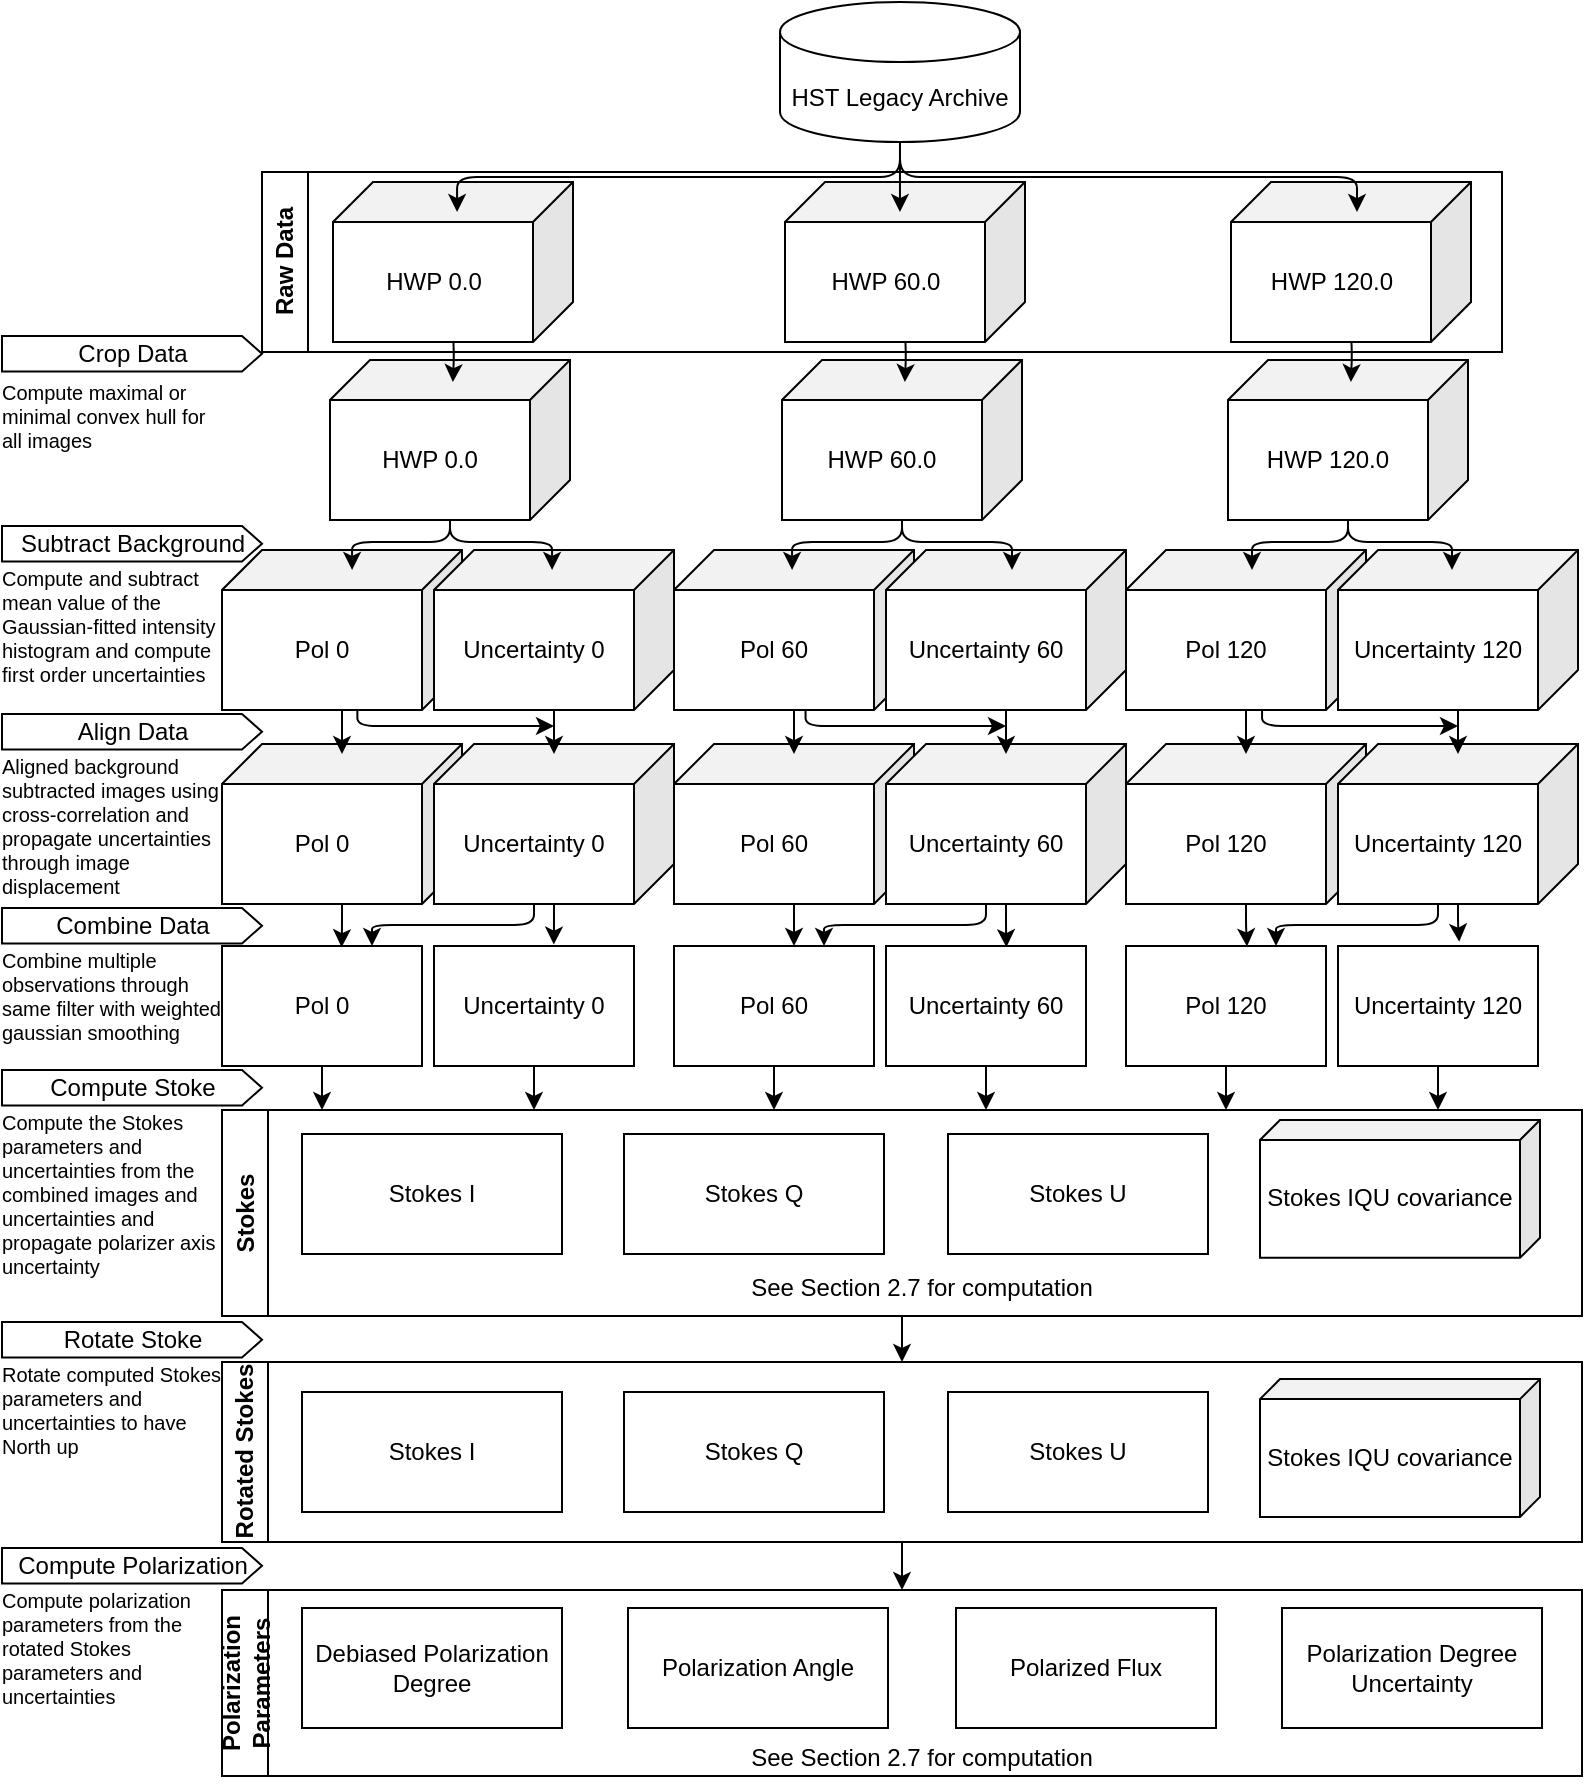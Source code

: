 <mxfile>
    <diagram id="CtGNTGl2CvL_PHKWBocC" name="Page-1">
        <mxGraphModel dx="1982" dy="1180" grid="1" gridSize="10" guides="1" tooltips="1" connect="1" arrows="1" fold="1" page="1" pageScale="1" pageWidth="827" pageHeight="1169" math="0" shadow="0">
            <root>
                <mxCell id="0"/>
                <mxCell id="1" parent="0"/>
                <mxCell id="2" value="Raw Data" style="swimlane;horizontal=0;whiteSpace=wrap;html=1;container=0;" parent="1" vertex="1">
                    <mxGeometry x="140" y="98" width="620" height="90" as="geometry">
                        <mxRectangle x="111" y="160" width="40" height="80" as="alternateBounds"/>
                    </mxGeometry>
                </mxCell>
                <mxCell id="13" value="HST Legacy Archive" style="shape=cylinder3;whiteSpace=wrap;html=1;boundedLbl=1;backgroundOutline=1;size=15;" parent="1" vertex="1">
                    <mxGeometry x="399" y="13" width="120" height="70" as="geometry"/>
                </mxCell>
                <mxCell id="152" style="edgeStyle=elbowEdgeStyle;elbow=vertical;html=1;entryX=0.605;entryY=0.004;entryDx=0;entryDy=0;entryPerimeter=0;" parent="1" source="38" target="113" edge="1">
                    <mxGeometry relative="1" as="geometry"/>
                </mxCell>
                <mxCell id="38" value="Pol 120" style="shape=cube;whiteSpace=wrap;html=1;boundedLbl=1;backgroundOutline=1;darkOpacity=0.05;darkOpacity2=0.1;movable=1;resizable=1;rotatable=1;deletable=1;editable=1;connectable=1;container=0;flipH=1;" parent="1" vertex="1">
                    <mxGeometry x="572" y="384" width="120" height="80" as="geometry"/>
                </mxCell>
                <mxCell id="149" style="edgeStyle=elbowEdgeStyle;elbow=vertical;html=1;entryX=0.6;entryY=0;entryDx=0;entryDy=0;entryPerimeter=0;" parent="1" source="34" target="111" edge="1">
                    <mxGeometry relative="1" as="geometry"/>
                </mxCell>
                <mxCell id="34" value="Pol 60" style="shape=cube;whiteSpace=wrap;html=1;boundedLbl=1;backgroundOutline=1;darkOpacity=0.05;darkOpacity2=0.1;movable=1;resizable=1;rotatable=1;deletable=1;editable=1;connectable=1;container=0;flipH=1;" parent="1" vertex="1">
                    <mxGeometry x="346" y="384" width="120" height="80" as="geometry"/>
                </mxCell>
                <mxCell id="141" style="edgeStyle=elbowEdgeStyle;elbow=vertical;html=1;entryX=0.598;entryY=0.01;entryDx=0;entryDy=0;entryPerimeter=0;" parent="1" source="6" target="106" edge="1">
                    <mxGeometry relative="1" as="geometry"/>
                </mxCell>
                <mxCell id="6" value="Pol 0" style="shape=cube;whiteSpace=wrap;html=1;boundedLbl=1;backgroundOutline=1;darkOpacity=0.05;darkOpacity2=0.1;movable=1;resizable=1;rotatable=1;deletable=1;editable=1;connectable=1;container=0;flipH=1;" parent="1" vertex="1">
                    <mxGeometry x="120" y="384" width="120" height="80" as="geometry"/>
                </mxCell>
                <mxCell id="153" style="edgeStyle=elbowEdgeStyle;elbow=vertical;html=1;entryX=0.606;entryY=-0.036;entryDx=0;entryDy=0;entryPerimeter=0;" parent="1" source="37" target="114" edge="1">
                    <mxGeometry relative="1" as="geometry"/>
                </mxCell>
                <mxCell id="154" style="edgeStyle=elbowEdgeStyle;elbow=vertical;html=1;entryX=0.75;entryY=0;entryDx=0;entryDy=0;exitX=0;exitY=0;exitDx=70;exitDy=80;exitPerimeter=0;" parent="1" source="37" target="113" edge="1">
                    <mxGeometry relative="1" as="geometry"/>
                </mxCell>
                <mxCell id="37" value="Uncertainty 120" style="shape=cube;whiteSpace=wrap;html=1;boundedLbl=1;backgroundOutline=1;darkOpacity=0.05;darkOpacity2=0.1;movable=1;resizable=1;rotatable=1;deletable=1;editable=1;connectable=1;container=0;flipH=1;" parent="1" vertex="1">
                    <mxGeometry x="678" y="384" width="120" height="80" as="geometry"/>
                </mxCell>
                <mxCell id="150" style="edgeStyle=elbowEdgeStyle;elbow=vertical;html=1;entryX=0.602;entryY=0.01;entryDx=0;entryDy=0;entryPerimeter=0;" parent="1" source="33" target="112" edge="1">
                    <mxGeometry relative="1" as="geometry"/>
                </mxCell>
                <mxCell id="155" style="edgeStyle=elbowEdgeStyle;elbow=vertical;html=1;entryX=0.75;entryY=0;entryDx=0;entryDy=0;exitX=0;exitY=0;exitDx=70;exitDy=80;exitPerimeter=0;" parent="1" source="33" target="111" edge="1">
                    <mxGeometry relative="1" as="geometry"/>
                </mxCell>
                <mxCell id="33" value="Uncertainty 60" style="shape=cube;whiteSpace=wrap;html=1;boundedLbl=1;backgroundOutline=1;darkOpacity=0.05;darkOpacity2=0.1;movable=1;resizable=1;rotatable=1;deletable=1;editable=1;connectable=1;container=0;flipH=1;" parent="1" vertex="1">
                    <mxGeometry x="452" y="384" width="120" height="80" as="geometry"/>
                </mxCell>
                <mxCell id="145" style="edgeStyle=elbowEdgeStyle;elbow=vertical;html=1;entryX=0.75;entryY=0;entryDx=0;entryDy=0;exitX=0;exitY=0;exitDx=70;exitDy=80;exitPerimeter=0;" parent="1" source="7" target="106" edge="1">
                    <mxGeometry relative="1" as="geometry"/>
                </mxCell>
                <mxCell id="151" style="edgeStyle=elbowEdgeStyle;elbow=vertical;html=1;entryX=0.599;entryY=-0.012;entryDx=0;entryDy=0;entryPerimeter=0;" parent="1" source="7" target="110" edge="1">
                    <mxGeometry relative="1" as="geometry"/>
                </mxCell>
                <mxCell id="7" value="Uncertainty 0" style="shape=cube;whiteSpace=wrap;html=1;boundedLbl=1;backgroundOutline=1;darkOpacity=0.05;darkOpacity2=0.1;movable=1;resizable=1;rotatable=1;deletable=1;editable=1;connectable=1;container=0;flipH=1;" parent="1" vertex="1">
                    <mxGeometry x="226" y="384" width="120" height="80" as="geometry"/>
                </mxCell>
                <mxCell id="259" style="edgeStyle=none;html=1;elbow=vertical;" parent="1" source="106" edge="1">
                    <mxGeometry relative="1" as="geometry">
                        <mxPoint x="170" y="567" as="targetPoint"/>
                    </mxGeometry>
                </mxCell>
                <mxCell id="106" value="Pol 0" style="rounded=0;whiteSpace=wrap;html=1;shadow=0;sketch=0;fillColor=default;rotation=0;" parent="1" vertex="1">
                    <mxGeometry x="120" y="485" width="100" height="60" as="geometry"/>
                </mxCell>
                <mxCell id="260" style="edgeStyle=none;html=1;elbow=vertical;" parent="1" source="110" edge="1">
                    <mxGeometry relative="1" as="geometry">
                        <mxPoint x="276" y="567" as="targetPoint"/>
                    </mxGeometry>
                </mxCell>
                <mxCell id="110" value="Uncertainty 0" style="rounded=0;whiteSpace=wrap;html=1;shadow=0;sketch=0;fillColor=default;rotation=0;" parent="1" vertex="1">
                    <mxGeometry x="226" y="485" width="100" height="60" as="geometry"/>
                </mxCell>
                <mxCell id="262" style="edgeStyle=none;html=1;elbow=vertical;" parent="1" source="111" edge="1">
                    <mxGeometry relative="1" as="geometry">
                        <mxPoint x="396" y="567" as="targetPoint"/>
                    </mxGeometry>
                </mxCell>
                <mxCell id="111" value="Pol 60" style="rounded=0;whiteSpace=wrap;html=1;shadow=0;sketch=0;fillColor=default;rotation=0;" parent="1" vertex="1">
                    <mxGeometry x="346" y="485" width="100" height="60" as="geometry"/>
                </mxCell>
                <mxCell id="263" style="edgeStyle=none;html=1;elbow=vertical;" parent="1" source="112" edge="1">
                    <mxGeometry relative="1" as="geometry">
                        <mxPoint x="502" y="567" as="targetPoint"/>
                    </mxGeometry>
                </mxCell>
                <mxCell id="112" value="Uncertainty 60" style="rounded=0;whiteSpace=wrap;html=1;shadow=0;sketch=0;fillColor=default;rotation=0;" parent="1" vertex="1">
                    <mxGeometry x="452" y="485" width="100" height="60" as="geometry"/>
                </mxCell>
                <mxCell id="264" style="edgeStyle=none;html=1;elbow=vertical;" parent="1" source="113" edge="1">
                    <mxGeometry relative="1" as="geometry">
                        <mxPoint x="622" y="567" as="targetPoint"/>
                    </mxGeometry>
                </mxCell>
                <mxCell id="113" value="Pol 120" style="rounded=0;whiteSpace=wrap;html=1;shadow=0;sketch=0;fillColor=default;rotation=0;" parent="1" vertex="1">
                    <mxGeometry x="572" y="485" width="100" height="60" as="geometry"/>
                </mxCell>
                <mxCell id="265" style="edgeStyle=none;html=1;elbow=vertical;" parent="1" source="114" edge="1">
                    <mxGeometry relative="1" as="geometry">
                        <mxPoint x="728" y="567" as="targetPoint"/>
                    </mxGeometry>
                </mxCell>
                <mxCell id="114" value="Uncertainty 120" style="rounded=0;whiteSpace=wrap;html=1;shadow=0;sketch=0;fillColor=default;rotation=0;" parent="1" vertex="1">
                    <mxGeometry x="678" y="485" width="100" height="60" as="geometry"/>
                </mxCell>
                <mxCell id="195" style="edgeStyle=elbowEdgeStyle;elbow=vertical;html=1;entryX=0.5;entryY=0.063;entryDx=0;entryDy=0;entryPerimeter=0;" parent="1" target="38" edge="1">
                    <mxGeometry relative="1" as="geometry">
                        <mxPoint x="632.0" y="361" as="sourcePoint"/>
                    </mxGeometry>
                </mxCell>
                <mxCell id="171" value="Pol 120" style="shape=cube;whiteSpace=wrap;html=1;boundedLbl=1;backgroundOutline=1;darkOpacity=0.05;darkOpacity2=0.1;movable=1;resizable=1;rotatable=1;deletable=1;editable=1;connectable=1;container=0;flipH=1;" parent="1" vertex="1">
                    <mxGeometry x="572" y="287" width="120" height="80" as="geometry"/>
                </mxCell>
                <mxCell id="193" style="edgeStyle=elbowEdgeStyle;elbow=vertical;html=1;entryX=0.5;entryY=0.063;entryDx=0;entryDy=0;entryPerimeter=0;" parent="1" target="34" edge="1">
                    <mxGeometry relative="1" as="geometry">
                        <mxPoint x="406" y="361" as="sourcePoint"/>
                    </mxGeometry>
                </mxCell>
                <mxCell id="172" value="Pol 60" style="shape=cube;whiteSpace=wrap;html=1;boundedLbl=1;backgroundOutline=1;darkOpacity=0.05;darkOpacity2=0.1;movable=1;resizable=1;rotatable=1;deletable=1;editable=1;connectable=1;container=0;flipH=1;" parent="1" vertex="1">
                    <mxGeometry x="346" y="287" width="120" height="80" as="geometry"/>
                </mxCell>
                <mxCell id="191" style="edgeStyle=elbowEdgeStyle;elbow=vertical;html=1;entryX=0.5;entryY=0.063;entryDx=0;entryDy=0;entryPerimeter=0;" parent="1" target="6" edge="1">
                    <mxGeometry relative="1" as="geometry">
                        <mxPoint x="180" y="361" as="sourcePoint"/>
                    </mxGeometry>
                </mxCell>
                <mxCell id="173" value="Pol 0" style="shape=cube;whiteSpace=wrap;html=1;boundedLbl=1;backgroundOutline=1;darkOpacity=0.05;darkOpacity2=0.1;movable=1;resizable=1;rotatable=1;deletable=1;editable=1;connectable=1;container=0;flipH=1;" parent="1" vertex="1">
                    <mxGeometry x="120" y="287" width="120" height="80" as="geometry"/>
                </mxCell>
                <mxCell id="196" style="edgeStyle=elbowEdgeStyle;elbow=vertical;html=1;entryX=0.5;entryY=0.063;entryDx=0;entryDy=0;entryPerimeter=0;" parent="1" target="37" edge="1">
                    <mxGeometry relative="1" as="geometry">
                        <mxPoint x="738" y="361" as="sourcePoint"/>
                    </mxGeometry>
                </mxCell>
                <mxCell id="174" value="Uncertainty 120" style="shape=cube;whiteSpace=wrap;html=1;boundedLbl=1;backgroundOutline=1;darkOpacity=0.05;darkOpacity2=0.1;movable=1;resizable=1;rotatable=1;deletable=1;editable=1;connectable=1;container=0;flipH=1;" parent="1" vertex="1">
                    <mxGeometry x="678" y="287" width="120" height="80" as="geometry"/>
                </mxCell>
                <mxCell id="175" value="Uncertainty 60" style="shape=cube;whiteSpace=wrap;html=1;boundedLbl=1;backgroundOutline=1;darkOpacity=0.05;darkOpacity2=0.1;movable=1;resizable=1;rotatable=1;deletable=1;editable=1;connectable=1;container=0;flipH=1;" parent="1" vertex="1">
                    <mxGeometry x="452" y="287" width="120" height="80" as="geometry"/>
                </mxCell>
                <mxCell id="176" value="Uncertainty 0" style="shape=cube;whiteSpace=wrap;html=1;boundedLbl=1;backgroundOutline=1;darkOpacity=0.05;darkOpacity2=0.1;movable=1;resizable=1;rotatable=1;deletable=1;editable=1;connectable=1;container=0;flipH=1;" parent="1" vertex="1">
                    <mxGeometry x="226" y="287" width="120" height="80" as="geometry"/>
                </mxCell>
                <mxCell id="187" style="edgeStyle=elbowEdgeStyle;elbow=vertical;html=1;entryX=0.475;entryY=0.125;entryDx=0;entryDy=0;entryPerimeter=0;" parent="1" target="171" edge="1">
                    <mxGeometry relative="1" as="geometry">
                        <mxPoint x="683" y="269" as="sourcePoint"/>
                    </mxGeometry>
                </mxCell>
                <mxCell id="188" style="edgeStyle=elbowEdgeStyle;elbow=vertical;html=1;entryX=0.525;entryY=0.125;entryDx=0;entryDy=0;entryPerimeter=0;" parent="1" target="174" edge="1">
                    <mxGeometry relative="1" as="geometry">
                        <mxPoint x="683" y="269" as="sourcePoint"/>
                    </mxGeometry>
                </mxCell>
                <mxCell id="177" value="HWP 120.0" style="shape=cube;whiteSpace=wrap;html=1;boundedLbl=1;backgroundOutline=1;darkOpacity=0.05;darkOpacity2=0.1;flipH=1;container=0;" parent="1" vertex="1">
                    <mxGeometry x="623" y="192" width="120" height="80" as="geometry"/>
                </mxCell>
                <mxCell id="185" style="edgeStyle=elbowEdgeStyle;elbow=vertical;html=1;entryX=0.508;entryY=0.125;entryDx=0;entryDy=0;entryPerimeter=0;" parent="1" target="172" edge="1">
                    <mxGeometry relative="1" as="geometry">
                        <mxPoint x="460.0" y="269" as="sourcePoint"/>
                    </mxGeometry>
                </mxCell>
                <mxCell id="186" style="edgeStyle=elbowEdgeStyle;elbow=vertical;html=1;entryX=0.475;entryY=0.125;entryDx=0;entryDy=0;entryPerimeter=0;" parent="1" target="175" edge="1">
                    <mxGeometry relative="1" as="geometry">
                        <mxPoint x="460.0" y="269" as="sourcePoint"/>
                    </mxGeometry>
                </mxCell>
                <mxCell id="178" value="HWP 60.0" style="shape=cube;whiteSpace=wrap;html=1;boundedLbl=1;backgroundOutline=1;darkOpacity=0.05;darkOpacity2=0.1;movable=1;resizable=1;rotatable=1;deletable=1;editable=1;connectable=1;flipH=1;container=0;" parent="1" vertex="1">
                    <mxGeometry x="400" y="192" width="120" height="80" as="geometry"/>
                </mxCell>
                <mxCell id="183" style="edgeStyle=elbowEdgeStyle;elbow=vertical;html=1;entryX=0.458;entryY=0.125;entryDx=0;entryDy=0;entryPerimeter=0;" parent="1" target="173" edge="1">
                    <mxGeometry relative="1" as="geometry">
                        <mxPoint x="234" y="269" as="sourcePoint"/>
                    </mxGeometry>
                </mxCell>
                <mxCell id="184" style="edgeStyle=elbowEdgeStyle;elbow=vertical;html=1;entryX=0.508;entryY=0.125;entryDx=0;entryDy=0;entryPerimeter=0;" parent="1" target="176" edge="1">
                    <mxGeometry relative="1" as="geometry">
                        <mxPoint x="234" y="269" as="sourcePoint"/>
                    </mxGeometry>
                </mxCell>
                <mxCell id="179" value="HWP 0.0" style="shape=cube;whiteSpace=wrap;html=1;boundedLbl=1;backgroundOutline=1;darkOpacity=0.05;darkOpacity2=0.1;flipH=1;container=0;" parent="1" vertex="1">
                    <mxGeometry x="174" y="192" width="120" height="80" as="geometry"/>
                </mxCell>
                <mxCell id="221" style="edgeStyle=orthogonalEdgeStyle;html=1;elbow=vertical;exitX=0.436;exitY=1.002;exitDx=0;exitDy=0;exitPerimeter=0;" parent="1" source="173" edge="1">
                    <mxGeometry relative="1" as="geometry">
                        <mxPoint x="286" y="375" as="targetPoint"/>
                        <mxPoint x="187.8" y="362.48" as="sourcePoint"/>
                        <Array as="points">
                            <mxPoint x="188" y="375"/>
                        </Array>
                    </mxGeometry>
                </mxCell>
                <mxCell id="192" style="edgeStyle=elbowEdgeStyle;elbow=vertical;html=1;entryX=0.5;entryY=0.063;entryDx=0;entryDy=0;entryPerimeter=0;exitX=0.5;exitY=1.002;exitDx=0;exitDy=0;exitPerimeter=0;" parent="1" source="176" target="7" edge="1">
                    <mxGeometry relative="1" as="geometry">
                        <mxPoint x="286" y="361" as="sourcePoint"/>
                    </mxGeometry>
                </mxCell>
                <mxCell id="222" style="edgeStyle=orthogonalEdgeStyle;html=1;elbow=vertical;exitX=0.452;exitY=1.002;exitDx=0;exitDy=0;exitPerimeter=0;" parent="1" source="172" edge="1">
                    <mxGeometry relative="1" as="geometry">
                        <mxPoint x="512" y="375" as="targetPoint"/>
                        <mxPoint x="411.88" y="361.76" as="sourcePoint"/>
                        <Array as="points">
                            <mxPoint x="412" y="375"/>
                        </Array>
                    </mxGeometry>
                </mxCell>
                <mxCell id="194" style="edgeStyle=elbowEdgeStyle;elbow=vertical;html=1;entryX=0.5;entryY=0.063;entryDx=0;entryDy=0;entryPerimeter=0;exitX=0.5;exitY=1.002;exitDx=0;exitDy=0;exitPerimeter=0;" parent="1" source="175" target="33" edge="1">
                    <mxGeometry relative="1" as="geometry">
                        <mxPoint x="512.0" y="361" as="sourcePoint"/>
                    </mxGeometry>
                </mxCell>
                <mxCell id="241" style="edgeStyle=orthogonalEdgeStyle;html=1;entryX=0.488;entryY=0.138;entryDx=0;entryDy=0;entryPerimeter=0;elbow=vertical;" parent="1" target="178" edge="1">
                    <mxGeometry relative="1" as="geometry">
                        <mxPoint x="461.483" y="178.0" as="sourcePoint"/>
                    </mxGeometry>
                </mxCell>
                <mxCell id="242" style="edgeStyle=orthogonalEdgeStyle;html=1;entryX=0.488;entryY=0.138;entryDx=0;entryDy=0;entryPerimeter=0;elbow=vertical;" parent="1" target="177" edge="1">
                    <mxGeometry relative="1" as="geometry">
                        <mxPoint x="684.517" y="178.0" as="sourcePoint"/>
                    </mxGeometry>
                </mxCell>
                <mxCell id="243" style="edgeStyle=orthogonalEdgeStyle;html=1;entryX=0.488;entryY=0.138;entryDx=0;entryDy=0;entryPerimeter=0;elbow=vertical;" parent="1" target="179" edge="1">
                    <mxGeometry relative="1" as="geometry">
                        <mxPoint x="235.483" y="178.0" as="sourcePoint"/>
                    </mxGeometry>
                </mxCell>
                <mxCell id="35" value="HWP 120.0" style="shape=cube;whiteSpace=wrap;html=1;boundedLbl=1;backgroundOutline=1;darkOpacity=0.05;darkOpacity2=0.1;flipH=1;container=0;" parent="1" vertex="1">
                    <mxGeometry x="624.5" y="103" width="120" height="80" as="geometry"/>
                </mxCell>
                <mxCell id="26" value="HWP 60.0" style="shape=cube;whiteSpace=wrap;html=1;boundedLbl=1;backgroundOutline=1;darkOpacity=0.05;darkOpacity2=0.1;movable=1;resizable=1;rotatable=1;deletable=1;editable=1;connectable=1;flipH=1;container=0;" parent="1" vertex="1">
                    <mxGeometry x="401.5" y="103" width="120" height="80" as="geometry"/>
                </mxCell>
                <mxCell id="4" value="HWP 0.0" style="shape=cube;whiteSpace=wrap;html=1;boundedLbl=1;backgroundOutline=1;darkOpacity=0.05;darkOpacity2=0.1;flipH=1;container=0;" parent="1" vertex="1">
                    <mxGeometry x="175.5" y="103" width="120" height="80" as="geometry"/>
                </mxCell>
                <mxCell id="244" value="Crop Data" style="html=1;shadow=0;dashed=0;align=center;verticalAlign=middle;shape=mxgraph.arrows2.arrow;dy=0;dx=10;notch=0;sketch=0;fillColor=default;" parent="1" vertex="1">
                    <mxGeometry x="10" y="180" width="130" height="17.716" as="geometry"/>
                </mxCell>
                <mxCell id="245" value="Subtract Background" style="html=1;shadow=0;dashed=0;align=center;verticalAlign=middle;shape=mxgraph.arrows2.arrow;dy=0;dx=10;notch=0;sketch=0;fillColor=default;" parent="1" vertex="1">
                    <mxGeometry x="10" y="275" width="130" height="17.716" as="geometry"/>
                </mxCell>
                <mxCell id="246" value="Align Data" style="html=1;shadow=0;dashed=0;align=center;verticalAlign=middle;shape=mxgraph.arrows2.arrow;dy=0;dx=10;notch=0;sketch=0;fillColor=default;" parent="1" vertex="1">
                    <mxGeometry x="10" y="369" width="130" height="17.716" as="geometry"/>
                </mxCell>
                <mxCell id="247" value="Combine Data" style="html=1;shadow=0;dashed=0;align=center;verticalAlign=middle;shape=mxgraph.arrows2.arrow;dy=0;dx=10;notch=0;sketch=0;fillColor=default;" parent="1" vertex="1">
                    <mxGeometry x="10" y="466" width="130" height="17.716" as="geometry"/>
                </mxCell>
                <mxCell id="225" style="edgeStyle=orthogonalEdgeStyle;html=1;elbow=vertical;exitX=0.433;exitY=0.995;exitDx=0;exitDy=0;exitPerimeter=0;" parent="1" source="171" edge="1">
                    <mxGeometry relative="1" as="geometry">
                        <mxPoint x="738" y="375" as="targetPoint"/>
                        <mxPoint x="639.92" y="362.48" as="sourcePoint"/>
                        <Array as="points">
                            <mxPoint x="640" y="375"/>
                        </Array>
                    </mxGeometry>
                </mxCell>
                <mxCell id="274" style="edgeStyle=none;html=1;entryX=0.5;entryY=0;entryDx=0;entryDy=0;elbow=vertical;" parent="1" source="248" target="268" edge="1">
                    <mxGeometry relative="1" as="geometry"/>
                </mxCell>
                <mxCell id="248" value="Stokes" style="swimlane;horizontal=0;whiteSpace=wrap;html=1;container=0;" parent="1" vertex="1">
                    <mxGeometry x="120" y="567" width="680" height="103" as="geometry">
                        <mxRectangle x="111" y="160" width="40" height="80" as="alternateBounds"/>
                    </mxGeometry>
                </mxCell>
                <mxCell id="249" value="Stokes I" style="rounded=0;whiteSpace=wrap;html=1;shadow=0;sketch=0;fillColor=default;" parent="248" vertex="1">
                    <mxGeometry x="40" y="12" width="130" height="60" as="geometry"/>
                </mxCell>
                <mxCell id="250" value="Stokes Q" style="rounded=0;whiteSpace=wrap;html=1;shadow=0;sketch=0;fillColor=default;" parent="248" vertex="1">
                    <mxGeometry x="201" y="12" width="130" height="60" as="geometry"/>
                </mxCell>
                <mxCell id="251" value="Stokes U" style="rounded=0;whiteSpace=wrap;html=1;shadow=0;sketch=0;fillColor=default;" parent="248" vertex="1">
                    <mxGeometry x="363" y="12" width="130" height="60" as="geometry"/>
                </mxCell>
                <mxCell id="253" value="Stokes IQU covariance" style="shape=cube;whiteSpace=wrap;html=1;boundedLbl=1;backgroundOutline=1;darkOpacity=0.05;darkOpacity2=0.1;shadow=0;sketch=0;fillColor=default;flipH=1;size=10;" parent="248" vertex="1">
                    <mxGeometry x="519" y="5" width="140" height="68.897" as="geometry"/>
                </mxCell>
                <mxCell id="266" value="See Section 2.7 for computation" style="text;html=1;strokeColor=none;fillColor=none;align=center;verticalAlign=middle;whiteSpace=wrap;rounded=0;shadow=0;sketch=0;" parent="248" vertex="1">
                    <mxGeometry x="30" y="74" width="640" height="30" as="geometry"/>
                </mxCell>
                <mxCell id="256" value="Compute Stoke" style="html=1;shadow=0;dashed=0;align=center;verticalAlign=middle;shape=mxgraph.arrows2.arrow;dy=0;dx=10;notch=0;sketch=0;fillColor=default;" parent="1" vertex="1">
                    <mxGeometry x="10" y="547" width="130" height="17.716" as="geometry"/>
                </mxCell>
                <mxCell id="282" style="edgeStyle=none;html=1;entryX=0.5;entryY=0;entryDx=0;entryDy=0;elbow=vertical;" parent="1" source="268" target="276" edge="1">
                    <mxGeometry relative="1" as="geometry"/>
                </mxCell>
                <mxCell id="268" value="Rotated Stokes" style="swimlane;horizontal=0;whiteSpace=wrap;html=1;container=0;" parent="1" vertex="1">
                    <mxGeometry x="120" y="693" width="680" height="90" as="geometry">
                        <mxRectangle x="111" y="160" width="40" height="80" as="alternateBounds"/>
                    </mxGeometry>
                </mxCell>
                <mxCell id="269" value="Stokes I" style="rounded=0;whiteSpace=wrap;html=1;shadow=0;sketch=0;fillColor=default;" parent="268" vertex="1">
                    <mxGeometry x="40" y="15" width="130" height="60" as="geometry"/>
                </mxCell>
                <mxCell id="270" value="Stokes Q" style="rounded=0;whiteSpace=wrap;html=1;shadow=0;sketch=0;fillColor=default;" parent="268" vertex="1">
                    <mxGeometry x="201" y="15" width="130" height="60" as="geometry"/>
                </mxCell>
                <mxCell id="271" value="Stokes U" style="rounded=0;whiteSpace=wrap;html=1;shadow=0;sketch=0;fillColor=default;" parent="268" vertex="1">
                    <mxGeometry x="363" y="15" width="130" height="60" as="geometry"/>
                </mxCell>
                <mxCell id="272" value="Stokes IQU covariance" style="shape=cube;whiteSpace=wrap;html=1;boundedLbl=1;backgroundOutline=1;darkOpacity=0.05;darkOpacity2=0.1;shadow=0;sketch=0;fillColor=default;flipH=1;size=10;" parent="268" vertex="1">
                    <mxGeometry x="519" y="8.551" width="140" height="68.897" as="geometry"/>
                </mxCell>
                <mxCell id="275" value="Rotate Stoke" style="html=1;shadow=0;dashed=0;align=center;verticalAlign=middle;shape=mxgraph.arrows2.arrow;dy=0;dx=10;notch=0;sketch=0;fillColor=default;" parent="1" vertex="1">
                    <mxGeometry x="10" y="673" width="130" height="17.716" as="geometry"/>
                </mxCell>
                <mxCell id="276" value="Polarization Parameters" style="swimlane;horizontal=0;whiteSpace=wrap;html=1;container=0;" parent="1" vertex="1">
                    <mxGeometry x="120" y="807" width="680" height="93" as="geometry">
                        <mxRectangle x="111" y="160" width="40" height="80" as="alternateBounds"/>
                    </mxGeometry>
                </mxCell>
                <mxCell id="277" value="Debiased Polarization Degree" style="rounded=0;whiteSpace=wrap;html=1;shadow=0;sketch=0;fillColor=default;" parent="276" vertex="1">
                    <mxGeometry x="40" y="9" width="130" height="60" as="geometry"/>
                </mxCell>
                <mxCell id="278" value="Polarization Angle" style="rounded=0;whiteSpace=wrap;html=1;shadow=0;sketch=0;fillColor=default;" parent="276" vertex="1">
                    <mxGeometry x="203" y="9" width="130" height="60" as="geometry"/>
                </mxCell>
                <mxCell id="279" value="Polarized Flux" style="rounded=0;whiteSpace=wrap;html=1;shadow=0;sketch=0;fillColor=default;" parent="276" vertex="1">
                    <mxGeometry x="367" y="9" width="130" height="60" as="geometry"/>
                </mxCell>
                <mxCell id="281" value="Polarization Degree Uncertainty" style="rounded=0;whiteSpace=wrap;html=1;shadow=0;sketch=0;fillColor=default;" parent="276" vertex="1">
                    <mxGeometry x="530" y="9" width="130" height="60" as="geometry"/>
                </mxCell>
                <mxCell id="291" value="See Section 2.7 for computation" style="text;html=1;strokeColor=none;fillColor=none;align=center;verticalAlign=middle;whiteSpace=wrap;rounded=0;shadow=0;sketch=0;" parent="276" vertex="1">
                    <mxGeometry x="30" y="69" width="640" height="30" as="geometry"/>
                </mxCell>
                <mxCell id="283" value="Compute Polarization" style="html=1;shadow=0;dashed=0;align=center;verticalAlign=middle;shape=mxgraph.arrows2.arrow;dy=0;dx=10;notch=0;sketch=0;fillColor=default;" parent="1" vertex="1">
                    <mxGeometry x="10" y="786" width="130" height="17.716" as="geometry"/>
                </mxCell>
                <mxCell id="136" style="edgeStyle=elbowEdgeStyle;elbow=vertical;html=1;entryX=0.483;entryY=0.188;entryDx=0;entryDy=0;entryPerimeter=0;" parent="1" source="13" target="4" edge="1">
                    <mxGeometry relative="1" as="geometry"/>
                </mxCell>
                <mxCell id="137" style="edgeStyle=elbowEdgeStyle;elbow=vertical;html=1;entryX=0.475;entryY=0.188;entryDx=0;entryDy=0;entryPerimeter=0;" parent="1" source="13" target="35" edge="1">
                    <mxGeometry relative="1" as="geometry"/>
                </mxCell>
                <mxCell id="240" style="edgeStyle=orthogonalEdgeStyle;html=1;entryX=0.521;entryY=0.188;entryDx=0;entryDy=0;entryPerimeter=0;elbow=vertical;" parent="1" source="13" target="26" edge="1">
                    <mxGeometry relative="1" as="geometry"/>
                </mxCell>
                <mxCell id="284" value="Compute maximal or minimal convex hull for all images" style="text;html=1;strokeColor=none;fillColor=none;align=left;verticalAlign=top;whiteSpace=wrap;rounded=0;shadow=0;sketch=0;fontSize=10;labelPosition=center;verticalLabelPosition=middle;spacing=0;spacingTop=-2;" parent="1" vertex="1">
                    <mxGeometry x="10" y="200" width="110" height="50" as="geometry"/>
                </mxCell>
                <mxCell id="285" value="Compute and subtract mean value of the Gaussian-fitted intensity histogram and compute first order uncertainties" style="text;html=1;strokeColor=none;fillColor=none;align=left;verticalAlign=top;whiteSpace=wrap;rounded=0;shadow=0;sketch=0;fontSize=10;labelPosition=center;verticalLabelPosition=middle;spacing=0;spacingTop=-2;" parent="1" vertex="1">
                    <mxGeometry x="10" y="292.72" width="110" height="67.28" as="geometry"/>
                </mxCell>
                <mxCell id="286" value="Aligned background subtracted images using cross-correlation and propagate uncertainties through image displacement" style="text;html=1;strokeColor=none;fillColor=none;align=left;verticalAlign=top;whiteSpace=wrap;rounded=0;shadow=0;sketch=0;fontSize=10;labelPosition=center;verticalLabelPosition=middle;spacing=0;spacingTop=-2;" parent="1" vertex="1">
                    <mxGeometry x="10" y="386.72" width="110" height="73.28" as="geometry"/>
                </mxCell>
                <mxCell id="287" value="Combine multiple observations through same filter with weighted gaussian smoothing" style="text;html=1;strokeColor=none;fillColor=none;align=left;verticalAlign=top;whiteSpace=wrap;rounded=0;shadow=0;sketch=0;fontSize=10;spacing=0;spacingTop=-2;" parent="1" vertex="1">
                    <mxGeometry x="10" y="483.72" width="110" height="56.28" as="geometry"/>
                </mxCell>
                <mxCell id="289" value="Rotate computed Stokes parameters and uncertainties to have North up" style="text;html=1;strokeColor=none;fillColor=none;align=left;verticalAlign=top;whiteSpace=wrap;rounded=0;shadow=0;sketch=0;fontSize=10;spacing=0;spacingTop=-2;" parent="1" vertex="1">
                    <mxGeometry x="10" y="690.72" width="110" height="82.28" as="geometry"/>
                </mxCell>
                <mxCell id="290" value="Compute polarization parameters from the rotated Stokes parameters and uncertainties" style="text;html=1;strokeColor=none;fillColor=none;align=left;verticalAlign=top;whiteSpace=wrap;rounded=0;shadow=0;sketch=0;fontSize=10;spacing=0;spacingTop=-2;" parent="1" vertex="1">
                    <mxGeometry x="10" y="803.72" width="110" height="79.28" as="geometry"/>
                </mxCell>
                <mxCell id="292" value="Compute the Stokes parameters and uncertainties from the combined images and uncertainties and propagate polarizer axis uncertainty" style="text;html=1;strokeColor=none;fillColor=none;align=left;verticalAlign=top;whiteSpace=wrap;rounded=0;shadow=0;sketch=0;fontSize=10;spacing=0;spacingTop=-2;" parent="1" vertex="1">
                    <mxGeometry x="10" y="564.72" width="110" height="105.28" as="geometry"/>
                </mxCell>
            </root>
        </mxGraphModel>
    </diagram>
</mxfile>